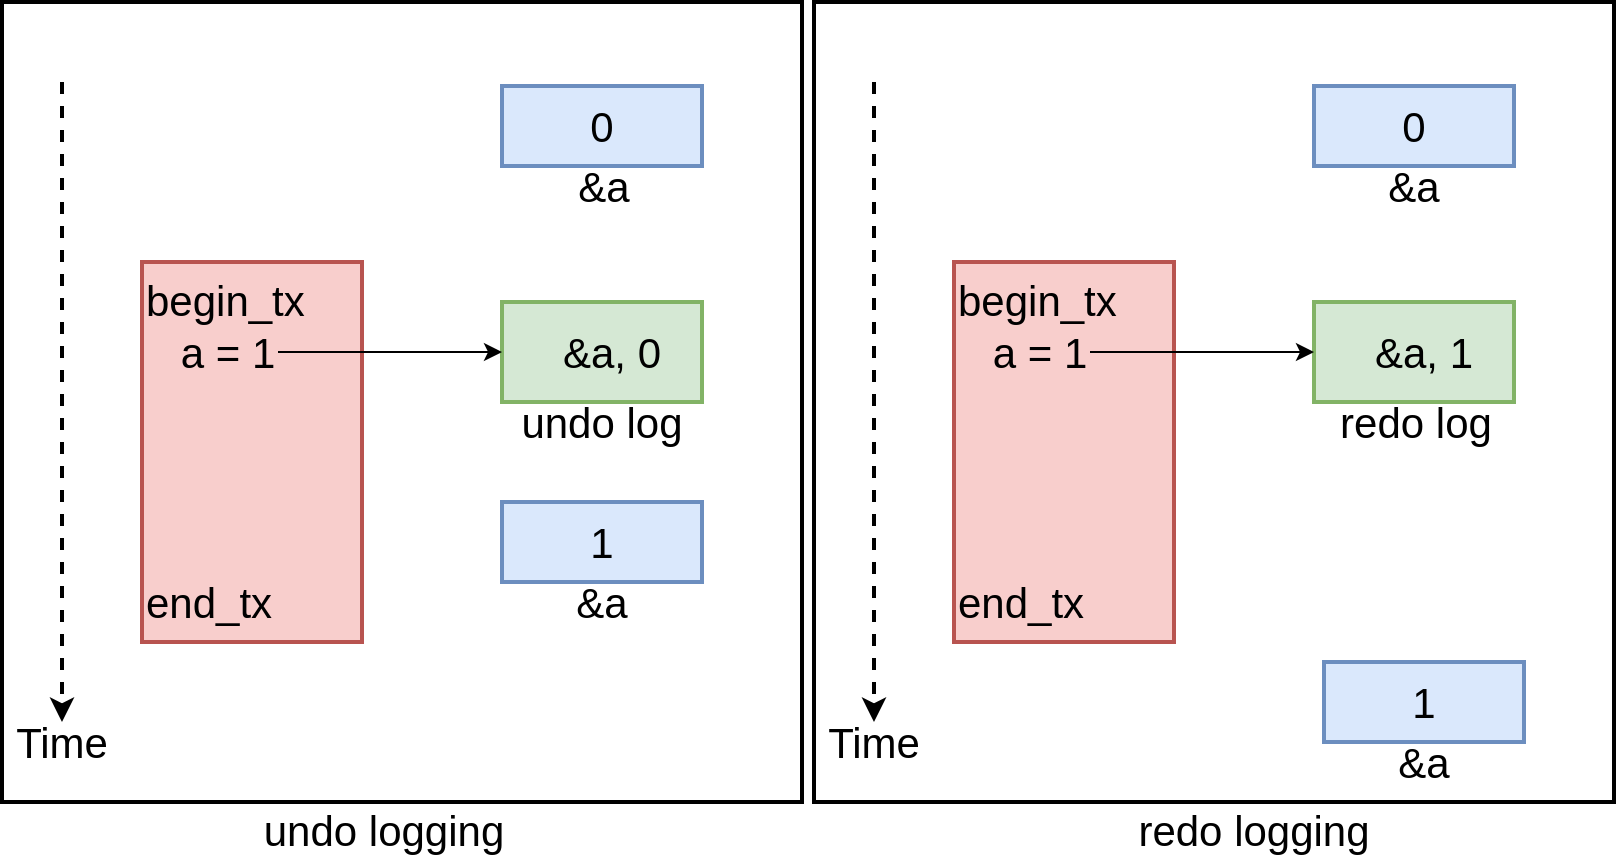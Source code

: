 <mxfile version="14.6.11" type="github">
  <diagram id="4dlnrqKyph9Nnh0UXESW" name="Page-1">
    <mxGraphModel dx="1350" dy="730" grid="1" gridSize="10" guides="1" tooltips="1" connect="1" arrows="1" fold="1" page="1" pageScale="1" pageWidth="827" pageHeight="1169" math="0" shadow="0">
      <root>
        <mxCell id="0" />
        <mxCell id="1" parent="0" />
        <mxCell id="loAqNdU8JJQzgeKkbSfA-40" value="" style="whiteSpace=wrap;html=1;aspect=fixed;fontSize=21;strokeWidth=2;align=left;" vertex="1" parent="1">
          <mxGeometry x="14" y="40" width="400" height="400" as="geometry" />
        </mxCell>
        <mxCell id="loAqNdU8JJQzgeKkbSfA-1" value="" style="rounded=0;whiteSpace=wrap;html=1;fillColor=#d5e8d4;strokeColor=#82b366;strokeWidth=2;" vertex="1" parent="1">
          <mxGeometry x="264" y="190" width="100" height="50" as="geometry" />
        </mxCell>
        <mxCell id="loAqNdU8JJQzgeKkbSfA-2" value="begin_tx&lt;br style=&quot;font-size: 21px&quot;&gt;&amp;nbsp;&lt;br&gt;&lt;br&gt;&lt;br&gt;&lt;br&gt;&lt;br&gt;&lt;span&gt;end_tx&lt;/span&gt;" style="text;html=1;fillColor=#f8cecc;align=left;verticalAlign=top;whiteSpace=wrap;rounded=0;fontSize=21;strokeWidth=2;strokeColor=#b85450;" vertex="1" parent="1">
          <mxGeometry x="84" y="170" width="110" height="190" as="geometry" />
        </mxCell>
        <mxCell id="loAqNdU8JJQzgeKkbSfA-13" value="&amp;amp;a" style="text;html=1;strokeColor=none;fillColor=none;align=center;verticalAlign=middle;whiteSpace=wrap;rounded=0;fontSize=21;" vertex="1" parent="1">
          <mxGeometry x="295" y="122" width="40" height="20" as="geometry" />
        </mxCell>
        <mxCell id="loAqNdU8JJQzgeKkbSfA-15" value="" style="endArrow=classic;html=1;fontSize=21;strokeWidth=2;dashed=1;" edge="1" parent="1" target="loAqNdU8JJQzgeKkbSfA-25">
          <mxGeometry width="50" height="50" relative="1" as="geometry">
            <mxPoint x="44" y="80" as="sourcePoint" />
            <mxPoint x="44" y="410" as="targetPoint" />
          </mxGeometry>
        </mxCell>
        <mxCell id="loAqNdU8JJQzgeKkbSfA-17" value="&amp;amp;a, 0" style="text;html=1;strokeColor=none;fillColor=none;align=center;verticalAlign=middle;whiteSpace=wrap;rounded=0;fontSize=21;" vertex="1" parent="1">
          <mxGeometry x="264" y="205" width="110" height="20" as="geometry" />
        </mxCell>
        <mxCell id="loAqNdU8JJQzgeKkbSfA-21" value="1" style="rounded=0;whiteSpace=wrap;html=1;fontSize=21;fillColor=#dae8fc;strokeColor=#6c8ebf;strokeWidth=2;" vertex="1" parent="1">
          <mxGeometry x="264" y="290" width="100" height="40" as="geometry" />
        </mxCell>
        <mxCell id="loAqNdU8JJQzgeKkbSfA-22" value="&amp;amp;a" style="text;html=1;strokeColor=none;fillColor=none;align=center;verticalAlign=middle;whiteSpace=wrap;rounded=0;fontSize=21;" vertex="1" parent="1">
          <mxGeometry x="294" y="330" width="40" height="20" as="geometry" />
        </mxCell>
        <mxCell id="loAqNdU8JJQzgeKkbSfA-23" value="0" style="rounded=0;whiteSpace=wrap;html=1;fontSize=21;strokeWidth=2;fillColor=#dae8fc;strokeColor=#6c8ebf;" vertex="1" parent="1">
          <mxGeometry x="264" y="82" width="100" height="40" as="geometry" />
        </mxCell>
        <mxCell id="loAqNdU8JJQzgeKkbSfA-24" value="undo log" style="text;html=1;strokeColor=none;fillColor=none;align=center;verticalAlign=middle;whiteSpace=wrap;rounded=0;fontSize=21;" vertex="1" parent="1">
          <mxGeometry x="264" y="240" width="100" height="20" as="geometry" />
        </mxCell>
        <mxCell id="loAqNdU8JJQzgeKkbSfA-25" value="Time" style="text;html=1;strokeColor=none;fillColor=none;align=center;verticalAlign=middle;whiteSpace=wrap;rounded=0;fontSize=21;" vertex="1" parent="1">
          <mxGeometry x="24" y="400" width="40" height="20" as="geometry" />
        </mxCell>
        <mxCell id="loAqNdU8JJQzgeKkbSfA-28" style="edgeStyle=orthogonalEdgeStyle;rounded=0;orthogonalLoop=1;jettySize=auto;html=1;entryX=0;entryY=0.5;entryDx=0;entryDy=0;fontSize=21;" edge="1" parent="1" source="loAqNdU8JJQzgeKkbSfA-27" target="loAqNdU8JJQzgeKkbSfA-17">
          <mxGeometry relative="1" as="geometry" />
        </mxCell>
        <mxCell id="loAqNdU8JJQzgeKkbSfA-27" value="a = 1" style="text;html=1;strokeColor=none;fillColor=none;align=center;verticalAlign=middle;whiteSpace=wrap;rounded=0;fontSize=21;" vertex="1" parent="1">
          <mxGeometry x="102" y="205" width="50" height="20" as="geometry" />
        </mxCell>
        <mxCell id="loAqNdU8JJQzgeKkbSfA-54" value="" style="whiteSpace=wrap;html=1;aspect=fixed;fontSize=21;strokeWidth=2;align=left;" vertex="1" parent="1">
          <mxGeometry x="420" y="40" width="400" height="400" as="geometry" />
        </mxCell>
        <mxCell id="loAqNdU8JJQzgeKkbSfA-55" value="" style="rounded=0;whiteSpace=wrap;html=1;fillColor=#d5e8d4;strokeColor=#82b366;strokeWidth=2;" vertex="1" parent="1">
          <mxGeometry x="670" y="190" width="100" height="50" as="geometry" />
        </mxCell>
        <mxCell id="loAqNdU8JJQzgeKkbSfA-56" value="begin_tx&lt;br style=&quot;font-size: 21px&quot;&gt;&amp;nbsp;&lt;br&gt;&lt;br&gt;&lt;br&gt;&lt;br&gt;&lt;br&gt;&lt;span&gt;end_tx&lt;/span&gt;" style="text;html=1;fillColor=#f8cecc;align=left;verticalAlign=top;whiteSpace=wrap;rounded=0;fontSize=21;strokeWidth=2;strokeColor=#b85450;" vertex="1" parent="1">
          <mxGeometry x="490" y="170" width="110" height="190" as="geometry" />
        </mxCell>
        <mxCell id="loAqNdU8JJQzgeKkbSfA-57" value="&amp;amp;a" style="text;html=1;strokeColor=none;fillColor=none;align=center;verticalAlign=middle;whiteSpace=wrap;rounded=0;fontSize=21;" vertex="1" parent="1">
          <mxGeometry x="700" y="122" width="40" height="20" as="geometry" />
        </mxCell>
        <mxCell id="loAqNdU8JJQzgeKkbSfA-58" value="" style="endArrow=classic;html=1;fontSize=21;strokeWidth=2;dashed=1;" edge="1" parent="1" target="loAqNdU8JJQzgeKkbSfA-64">
          <mxGeometry width="50" height="50" relative="1" as="geometry">
            <mxPoint x="450" y="80" as="sourcePoint" />
            <mxPoint x="450" y="410" as="targetPoint" />
          </mxGeometry>
        </mxCell>
        <mxCell id="loAqNdU8JJQzgeKkbSfA-59" value="&amp;amp;a, 1" style="text;html=1;strokeColor=none;fillColor=none;align=center;verticalAlign=middle;whiteSpace=wrap;rounded=0;fontSize=21;" vertex="1" parent="1">
          <mxGeometry x="670" y="205" width="110" height="20" as="geometry" />
        </mxCell>
        <mxCell id="loAqNdU8JJQzgeKkbSfA-62" value="0" style="rounded=0;whiteSpace=wrap;html=1;fontSize=21;strokeWidth=2;fillColor=#dae8fc;strokeColor=#6c8ebf;" vertex="1" parent="1">
          <mxGeometry x="670" y="82" width="100" height="40" as="geometry" />
        </mxCell>
        <mxCell id="loAqNdU8JJQzgeKkbSfA-63" value="redo log" style="text;html=1;strokeColor=none;fillColor=none;align=center;verticalAlign=middle;whiteSpace=wrap;rounded=0;fontSize=21;" vertex="1" parent="1">
          <mxGeometry x="671" y="240" width="100" height="20" as="geometry" />
        </mxCell>
        <mxCell id="loAqNdU8JJQzgeKkbSfA-64" value="Time" style="text;html=1;strokeColor=none;fillColor=none;align=center;verticalAlign=middle;whiteSpace=wrap;rounded=0;fontSize=21;" vertex="1" parent="1">
          <mxGeometry x="430" y="400" width="40" height="20" as="geometry" />
        </mxCell>
        <mxCell id="loAqNdU8JJQzgeKkbSfA-65" style="edgeStyle=orthogonalEdgeStyle;rounded=0;orthogonalLoop=1;jettySize=auto;html=1;entryX=0;entryY=0.5;entryDx=0;entryDy=0;fontSize=21;" edge="1" parent="1" source="loAqNdU8JJQzgeKkbSfA-66" target="loAqNdU8JJQzgeKkbSfA-59">
          <mxGeometry relative="1" as="geometry" />
        </mxCell>
        <mxCell id="loAqNdU8JJQzgeKkbSfA-66" value="a = 1" style="text;html=1;strokeColor=none;fillColor=none;align=center;verticalAlign=middle;whiteSpace=wrap;rounded=0;fontSize=21;" vertex="1" parent="1">
          <mxGeometry x="508" y="205" width="50" height="20" as="geometry" />
        </mxCell>
        <mxCell id="loAqNdU8JJQzgeKkbSfA-67" value="1" style="rounded=0;whiteSpace=wrap;html=1;fontSize=21;fillColor=#dae8fc;strokeColor=#6c8ebf;strokeWidth=2;" vertex="1" parent="1">
          <mxGeometry x="675" y="370" width="100" height="40" as="geometry" />
        </mxCell>
        <mxCell id="loAqNdU8JJQzgeKkbSfA-68" value="&amp;amp;a" style="text;html=1;strokeColor=none;fillColor=none;align=center;verticalAlign=middle;whiteSpace=wrap;rounded=0;fontSize=21;" vertex="1" parent="1">
          <mxGeometry x="705" y="410" width="40" height="20" as="geometry" />
        </mxCell>
        <mxCell id="loAqNdU8JJQzgeKkbSfA-69" value="undo logging" style="text;html=1;strokeColor=none;fillColor=none;align=center;verticalAlign=middle;whiteSpace=wrap;rounded=0;fontSize=21;" vertex="1" parent="1">
          <mxGeometry x="140" y="444" width="130" height="20" as="geometry" />
        </mxCell>
        <mxCell id="loAqNdU8JJQzgeKkbSfA-70" value="redo logging" style="text;html=1;strokeColor=none;fillColor=none;align=center;verticalAlign=middle;whiteSpace=wrap;rounded=0;fontSize=21;" vertex="1" parent="1">
          <mxGeometry x="575" y="444" width="130" height="20" as="geometry" />
        </mxCell>
      </root>
    </mxGraphModel>
  </diagram>
</mxfile>
